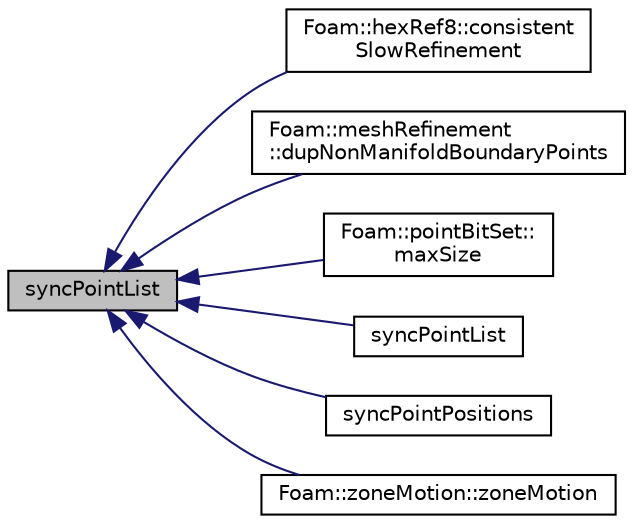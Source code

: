 digraph "syncPointList"
{
  bgcolor="transparent";
  edge [fontname="Helvetica",fontsize="10",labelfontname="Helvetica",labelfontsize="10"];
  node [fontname="Helvetica",fontsize="10",shape=record];
  rankdir="LR";
  Node1 [label="syncPointList",height=0.2,width=0.4,color="black", fillcolor="grey75", style="filled" fontcolor="black"];
  Node1 -> Node2 [dir="back",color="midnightblue",fontsize="10",style="solid",fontname="Helvetica"];
  Node2 [label="Foam::hexRef8::consistent\lSlowRefinement",height=0.2,width=0.4,color="black",URL="$classFoam_1_1hexRef8.html#aeb54557fb67f4384c1d524d031d65e71",tooltip="Like consistentRefinement but slower: "];
  Node1 -> Node3 [dir="back",color="midnightblue",fontsize="10",style="solid",fontname="Helvetica"];
  Node3 [label="Foam::meshRefinement\l::dupNonManifoldBoundaryPoints",height=0.2,width=0.4,color="black",URL="$classFoam_1_1meshRefinement.html#a68fee3d317a75975b1b881dcec746240",tooltip="Find boundary points that are on faceZones of type boundary. "];
  Node1 -> Node4 [dir="back",color="midnightblue",fontsize="10",style="solid",fontname="Helvetica"];
  Node4 [label="Foam::pointBitSet::\lmaxSize",height=0.2,width=0.4,color="black",URL="$classFoam_1_1pointBitSet.html#a206202e32e4c47a49ba035f18e19e6a7",tooltip="Return max index+1. "];
  Node1 -> Node5 [dir="back",color="midnightblue",fontsize="10",style="solid",fontname="Helvetica"];
  Node5 [label="syncPointList",height=0.2,width=0.4,color="black",URL="$classFoam_1_1syncTools.html#a6758ab205305d1ddc7acca025afa5356",tooltip="Synchronize values on selected mesh points. "];
  Node1 -> Node6 [dir="back",color="midnightblue",fontsize="10",style="solid",fontname="Helvetica"];
  Node6 [label="syncPointPositions",height=0.2,width=0.4,color="black",URL="$classFoam_1_1syncTools.html#aaab9b7ba5034d80f0fbe32b3e76446fe",tooltip="Synchronize locations on all mesh points. "];
  Node1 -> Node7 [dir="back",color="midnightblue",fontsize="10",style="solid",fontname="Helvetica"];
  Node7 [label="Foam::zoneMotion::zoneMotion",height=0.2,width=0.4,color="black",URL="$classFoam_1_1zoneMotion.html#ab542405b7fcbc09b790f2c36dbb15e83",tooltip="Construct from dictionary. "];
}
